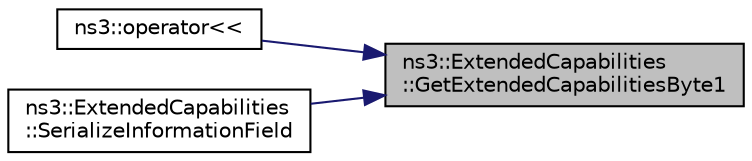 digraph "ns3::ExtendedCapabilities::GetExtendedCapabilitiesByte1"
{
 // LATEX_PDF_SIZE
  edge [fontname="Helvetica",fontsize="10",labelfontname="Helvetica",labelfontsize="10"];
  node [fontname="Helvetica",fontsize="10",shape=record];
  rankdir="RL";
  Node1 [label="ns3::ExtendedCapabilities\l::GetExtendedCapabilitiesByte1",height=0.2,width=0.4,color="black", fillcolor="grey75", style="filled", fontcolor="black",tooltip="Return the first byte in the Extended Capabilities information element."];
  Node1 -> Node2 [dir="back",color="midnightblue",fontsize="10",style="solid",fontname="Helvetica"];
  Node2 [label="ns3::operator\<\<",height=0.2,width=0.4,color="black", fillcolor="white", style="filled",URL="$namespacens3.html#a52c992ccb43e144edf43519218f5558b",tooltip="output stream output operator"];
  Node1 -> Node3 [dir="back",color="midnightblue",fontsize="10",style="solid",fontname="Helvetica"];
  Node3 [label="ns3::ExtendedCapabilities\l::SerializeInformationField",height=0.2,width=0.4,color="black", fillcolor="white", style="filled",URL="$classns3_1_1_extended_capabilities.html#a31b0166faef2b9b69438c77f728e0aee",tooltip="Serialize information (i.e., the body of the IE, not including the Element ID and length octets)"];
}
